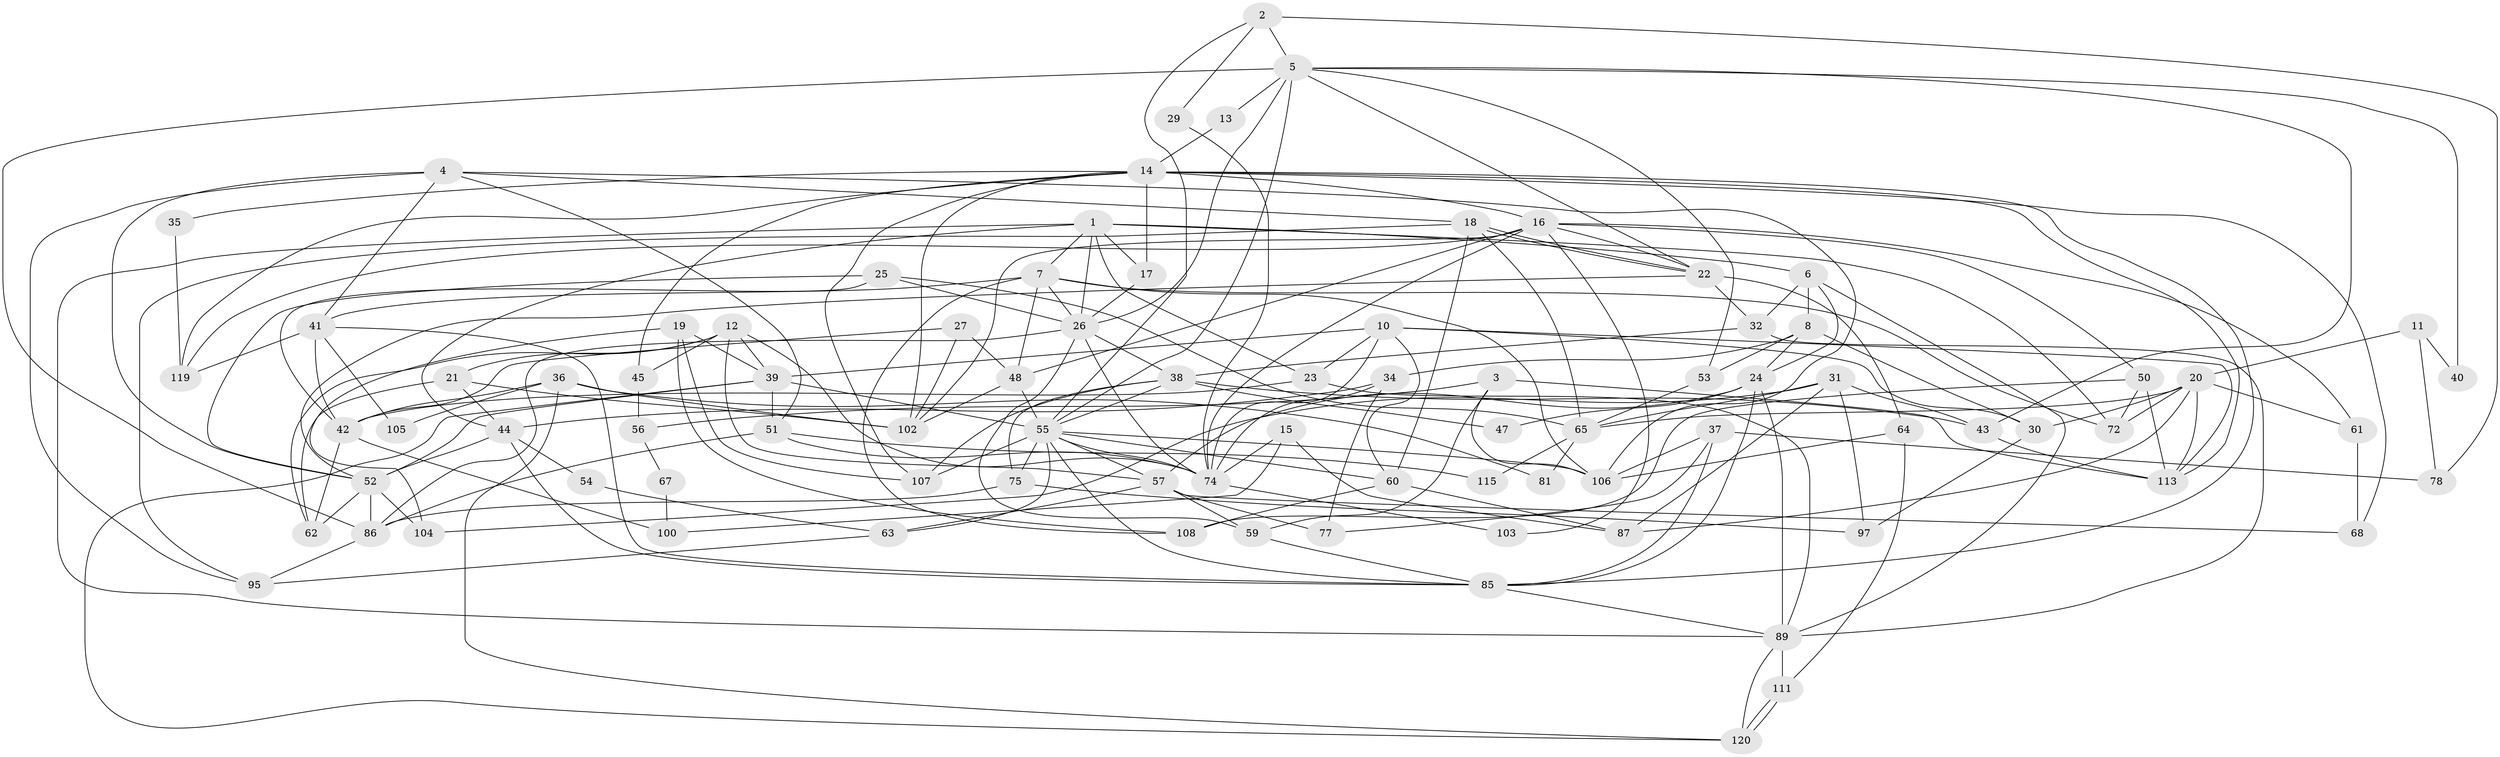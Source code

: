 // Generated by graph-tools (version 1.1) at 2025/52/02/27/25 19:52:07]
// undirected, 86 vertices, 207 edges
graph export_dot {
graph [start="1"]
  node [color=gray90,style=filled];
  1 [super="+88"];
  2;
  3;
  4 [super="+94"];
  5 [super="+28"];
  6 [super="+9"];
  7 [super="+109"];
  8 [super="+93"];
  10 [super="+84"];
  11 [super="+98"];
  12 [super="+80"];
  13;
  14 [super="+33"];
  15;
  16 [super="+118"];
  17;
  18 [super="+46"];
  19;
  20;
  21;
  22 [super="+91"];
  23;
  24 [super="+101"];
  25;
  26 [super="+99"];
  27 [super="+83"];
  29;
  30;
  31 [super="+76"];
  32 [super="+112"];
  34;
  35;
  36 [super="+116"];
  37;
  38 [super="+82"];
  39 [super="+58"];
  40;
  41 [super="+49"];
  42 [super="+73"];
  43;
  44 [super="+69"];
  45;
  47;
  48;
  50 [super="+121"];
  51 [super="+66"];
  52 [super="+96"];
  53;
  54;
  55 [super="+124"];
  56;
  57;
  59;
  60;
  61;
  62;
  63 [super="+70"];
  64;
  65 [super="+71"];
  67;
  68;
  72 [super="+79"];
  74 [super="+110"];
  75;
  77;
  78;
  81;
  85 [super="+90"];
  86 [super="+123"];
  87;
  89 [super="+92"];
  95;
  97;
  100;
  102 [super="+117"];
  103;
  104;
  105;
  106 [super="+122"];
  107;
  108;
  111;
  113 [super="+114"];
  115;
  119;
  120;
  1 -- 23;
  1 -- 6;
  1 -- 89;
  1 -- 26;
  1 -- 72;
  1 -- 44;
  1 -- 17;
  1 -- 7;
  2 -- 29;
  2 -- 78;
  2 -- 55;
  2 -- 5;
  3 -- 113;
  3 -- 59;
  3 -- 56;
  3 -- 106;
  4 -- 95;
  4 -- 52;
  4 -- 41;
  4 -- 18;
  4 -- 106;
  4 -- 51;
  5 -- 13;
  5 -- 43;
  5 -- 53;
  5 -- 86;
  5 -- 55;
  5 -- 22;
  5 -- 40;
  5 -- 26;
  6 -- 32;
  6 -- 8;
  6 -- 89;
  6 -- 24;
  7 -- 26;
  7 -- 48;
  7 -- 72;
  7 -- 41;
  7 -- 106;
  7 -- 108;
  8 -- 53;
  8 -- 34;
  8 -- 30;
  8 -- 24;
  10 -- 113;
  10 -- 23;
  10 -- 74;
  10 -- 39;
  10 -- 60;
  10 -- 30;
  11 -- 20 [weight=2];
  11 -- 40;
  11 -- 78;
  12 -- 62;
  12 -- 39;
  12 -- 57;
  12 -- 74;
  12 -- 45;
  12 -- 21;
  13 -- 14;
  14 -- 68;
  14 -- 107;
  14 -- 113;
  14 -- 85;
  14 -- 35;
  14 -- 102;
  14 -- 45;
  14 -- 16;
  14 -- 17;
  14 -- 119;
  15 -- 74;
  15 -- 87;
  15 -- 100;
  16 -- 48;
  16 -- 103;
  16 -- 50;
  16 -- 119;
  16 -- 74;
  16 -- 61;
  16 -- 102;
  16 -- 22;
  17 -- 26;
  18 -- 22;
  18 -- 22;
  18 -- 65;
  18 -- 60;
  18 -- 95;
  19 -- 108;
  19 -- 107;
  19 -- 104;
  19 -- 39;
  20 -- 30;
  20 -- 61;
  20 -- 87;
  20 -- 65;
  20 -- 72;
  20 -- 113;
  21 -- 62;
  21 -- 44;
  21 -- 102;
  22 -- 64;
  22 -- 32;
  22 -- 52;
  23 -- 89;
  23 -- 42;
  24 -- 85;
  24 -- 57;
  24 -- 47;
  24 -- 89;
  25 -- 65;
  25 -- 42;
  25 -- 26;
  25 -- 52;
  26 -- 86;
  26 -- 38;
  26 -- 74;
  26 -- 59;
  27 -- 102;
  27 -- 48;
  27 -- 42;
  29 -- 74;
  30 -- 97;
  31 -- 43;
  31 -- 65;
  31 -- 104;
  31 -- 97;
  31 -- 87;
  32 -- 89;
  32 -- 38;
  34 -- 77;
  34 -- 44;
  34 -- 74;
  35 -- 119;
  36 -- 120;
  36 -- 81;
  36 -- 105;
  36 -- 42;
  36 -- 102;
  37 -- 106;
  37 -- 77;
  37 -- 78;
  37 -- 85;
  38 -- 75;
  38 -- 43;
  38 -- 47;
  38 -- 107;
  38 -- 55;
  39 -- 51;
  39 -- 120;
  39 -- 55;
  39 -- 52;
  41 -- 42;
  41 -- 105;
  41 -- 85;
  41 -- 119;
  42 -- 100 [weight=2];
  42 -- 62;
  43 -- 113;
  44 -- 54;
  44 -- 52;
  44 -- 85;
  45 -- 56;
  48 -- 55;
  48 -- 102;
  50 -- 72;
  50 -- 108;
  50 -- 113;
  51 -- 115;
  51 -- 86;
  51 -- 74;
  52 -- 62;
  52 -- 86;
  52 -- 104;
  53 -- 65;
  54 -- 63;
  55 -- 107;
  55 -- 60;
  55 -- 63;
  55 -- 106;
  55 -- 75;
  55 -- 85;
  55 -- 57;
  55 -- 74;
  56 -- 67;
  57 -- 59;
  57 -- 63;
  57 -- 68;
  57 -- 77;
  59 -- 85;
  60 -- 87;
  60 -- 108;
  61 -- 68;
  63 -- 95;
  64 -- 111;
  64 -- 106;
  65 -- 81;
  65 -- 115;
  67 -- 100;
  74 -- 103;
  75 -- 97;
  75 -- 86;
  85 -- 89;
  86 -- 95;
  89 -- 120;
  89 -- 111;
  111 -- 120;
  111 -- 120;
}
